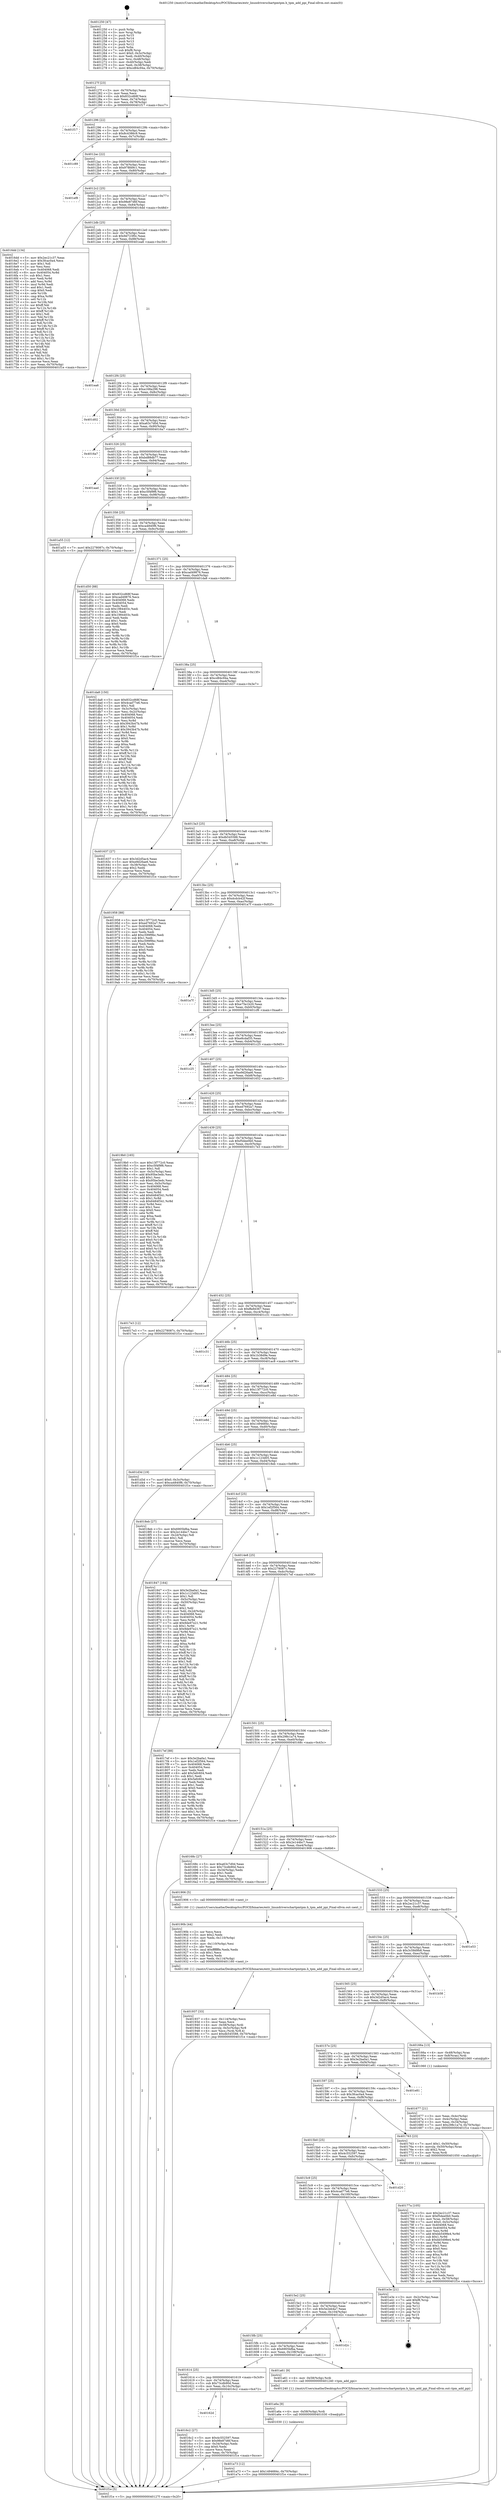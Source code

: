 digraph "0x401250" {
  label = "0x401250 (/mnt/c/Users/mathe/Desktop/tcc/POCII/binaries/extr_linuxdriverschartpmtpm.h_tpm_add_ppi_Final-ollvm.out::main(0))"
  labelloc = "t"
  node[shape=record]

  Entry [label="",width=0.3,height=0.3,shape=circle,fillcolor=black,style=filled]
  "0x40127f" [label="{
     0x40127f [23]\l
     | [instrs]\l
     &nbsp;&nbsp;0x40127f \<+3\>: mov -0x70(%rbp),%eax\l
     &nbsp;&nbsp;0x401282 \<+2\>: mov %eax,%ecx\l
     &nbsp;&nbsp;0x401284 \<+6\>: sub $0x832cd68f,%ecx\l
     &nbsp;&nbsp;0x40128a \<+3\>: mov %eax,-0x74(%rbp)\l
     &nbsp;&nbsp;0x40128d \<+3\>: mov %ecx,-0x78(%rbp)\l
     &nbsp;&nbsp;0x401290 \<+6\>: je 0000000000401f17 \<main+0xcc7\>\l
  }"]
  "0x401f17" [label="{
     0x401f17\l
  }", style=dashed]
  "0x401296" [label="{
     0x401296 [22]\l
     | [instrs]\l
     &nbsp;&nbsp;0x401296 \<+5\>: jmp 000000000040129b \<main+0x4b\>\l
     &nbsp;&nbsp;0x40129b \<+3\>: mov -0x74(%rbp),%eax\l
     &nbsp;&nbsp;0x40129e \<+5\>: sub $0x8c4386c9,%eax\l
     &nbsp;&nbsp;0x4012a3 \<+3\>: mov %eax,-0x7c(%rbp)\l
     &nbsp;&nbsp;0x4012a6 \<+6\>: je 0000000000401c89 \<main+0xa39\>\l
  }"]
  Exit [label="",width=0.3,height=0.3,shape=circle,fillcolor=black,style=filled,peripheries=2]
  "0x401c89" [label="{
     0x401c89\l
  }", style=dashed]
  "0x4012ac" [label="{
     0x4012ac [22]\l
     | [instrs]\l
     &nbsp;&nbsp;0x4012ac \<+5\>: jmp 00000000004012b1 \<main+0x61\>\l
     &nbsp;&nbsp;0x4012b1 \<+3\>: mov -0x74(%rbp),%eax\l
     &nbsp;&nbsp;0x4012b4 \<+5\>: sub $0x978fd9c1,%eax\l
     &nbsp;&nbsp;0x4012b9 \<+3\>: mov %eax,-0x80(%rbp)\l
     &nbsp;&nbsp;0x4012bc \<+6\>: je 0000000000401ef8 \<main+0xca8\>\l
  }"]
  "0x401a73" [label="{
     0x401a73 [12]\l
     | [instrs]\l
     &nbsp;&nbsp;0x401a73 \<+7\>: movl $0x1494684c,-0x70(%rbp)\l
     &nbsp;&nbsp;0x401a7a \<+5\>: jmp 0000000000401f1e \<main+0xcce\>\l
  }"]
  "0x401ef8" [label="{
     0x401ef8\l
  }", style=dashed]
  "0x4012c2" [label="{
     0x4012c2 [25]\l
     | [instrs]\l
     &nbsp;&nbsp;0x4012c2 \<+5\>: jmp 00000000004012c7 \<main+0x77\>\l
     &nbsp;&nbsp;0x4012c7 \<+3\>: mov -0x74(%rbp),%eax\l
     &nbsp;&nbsp;0x4012ca \<+5\>: sub $0x98e87d6f,%eax\l
     &nbsp;&nbsp;0x4012cf \<+6\>: mov %eax,-0x84(%rbp)\l
     &nbsp;&nbsp;0x4012d5 \<+6\>: je 00000000004016dd \<main+0x48d\>\l
  }"]
  "0x401a6a" [label="{
     0x401a6a [9]\l
     | [instrs]\l
     &nbsp;&nbsp;0x401a6a \<+4\>: mov -0x58(%rbp),%rdi\l
     &nbsp;&nbsp;0x401a6e \<+5\>: call 0000000000401030 \<free@plt\>\l
     | [calls]\l
     &nbsp;&nbsp;0x401030 \{1\} (unknown)\l
  }"]
  "0x4016dd" [label="{
     0x4016dd [134]\l
     | [instrs]\l
     &nbsp;&nbsp;0x4016dd \<+5\>: mov $0x2ec21c37,%eax\l
     &nbsp;&nbsp;0x4016e2 \<+5\>: mov $0x3fcac0a4,%ecx\l
     &nbsp;&nbsp;0x4016e7 \<+2\>: mov $0x1,%dl\l
     &nbsp;&nbsp;0x4016e9 \<+2\>: xor %esi,%esi\l
     &nbsp;&nbsp;0x4016eb \<+7\>: mov 0x404068,%edi\l
     &nbsp;&nbsp;0x4016f2 \<+8\>: mov 0x404054,%r8d\l
     &nbsp;&nbsp;0x4016fa \<+3\>: sub $0x1,%esi\l
     &nbsp;&nbsp;0x4016fd \<+3\>: mov %edi,%r9d\l
     &nbsp;&nbsp;0x401700 \<+3\>: add %esi,%r9d\l
     &nbsp;&nbsp;0x401703 \<+4\>: imul %r9d,%edi\l
     &nbsp;&nbsp;0x401707 \<+3\>: and $0x1,%edi\l
     &nbsp;&nbsp;0x40170a \<+3\>: cmp $0x0,%edi\l
     &nbsp;&nbsp;0x40170d \<+4\>: sete %r10b\l
     &nbsp;&nbsp;0x401711 \<+4\>: cmp $0xa,%r8d\l
     &nbsp;&nbsp;0x401715 \<+4\>: setl %r11b\l
     &nbsp;&nbsp;0x401719 \<+3\>: mov %r10b,%bl\l
     &nbsp;&nbsp;0x40171c \<+3\>: xor $0xff,%bl\l
     &nbsp;&nbsp;0x40171f \<+3\>: mov %r11b,%r14b\l
     &nbsp;&nbsp;0x401722 \<+4\>: xor $0xff,%r14b\l
     &nbsp;&nbsp;0x401726 \<+3\>: xor $0x1,%dl\l
     &nbsp;&nbsp;0x401729 \<+3\>: mov %bl,%r15b\l
     &nbsp;&nbsp;0x40172c \<+4\>: and $0xff,%r15b\l
     &nbsp;&nbsp;0x401730 \<+3\>: and %dl,%r10b\l
     &nbsp;&nbsp;0x401733 \<+3\>: mov %r14b,%r12b\l
     &nbsp;&nbsp;0x401736 \<+4\>: and $0xff,%r12b\l
     &nbsp;&nbsp;0x40173a \<+3\>: and %dl,%r11b\l
     &nbsp;&nbsp;0x40173d \<+3\>: or %r10b,%r15b\l
     &nbsp;&nbsp;0x401740 \<+3\>: or %r11b,%r12b\l
     &nbsp;&nbsp;0x401743 \<+3\>: xor %r12b,%r15b\l
     &nbsp;&nbsp;0x401746 \<+3\>: or %r14b,%bl\l
     &nbsp;&nbsp;0x401749 \<+3\>: xor $0xff,%bl\l
     &nbsp;&nbsp;0x40174c \<+3\>: or $0x1,%dl\l
     &nbsp;&nbsp;0x40174f \<+2\>: and %dl,%bl\l
     &nbsp;&nbsp;0x401751 \<+3\>: or %bl,%r15b\l
     &nbsp;&nbsp;0x401754 \<+4\>: test $0x1,%r15b\l
     &nbsp;&nbsp;0x401758 \<+3\>: cmovne %ecx,%eax\l
     &nbsp;&nbsp;0x40175b \<+3\>: mov %eax,-0x70(%rbp)\l
     &nbsp;&nbsp;0x40175e \<+5\>: jmp 0000000000401f1e \<main+0xcce\>\l
  }"]
  "0x4012db" [label="{
     0x4012db [25]\l
     | [instrs]\l
     &nbsp;&nbsp;0x4012db \<+5\>: jmp 00000000004012e0 \<main+0x90\>\l
     &nbsp;&nbsp;0x4012e0 \<+3\>: mov -0x74(%rbp),%eax\l
     &nbsp;&nbsp;0x4012e3 \<+5\>: sub $0x9d723f0c,%eax\l
     &nbsp;&nbsp;0x4012e8 \<+6\>: mov %eax,-0x88(%rbp)\l
     &nbsp;&nbsp;0x4012ee \<+6\>: je 0000000000401ea6 \<main+0xc56\>\l
  }"]
  "0x401937" [label="{
     0x401937 [33]\l
     | [instrs]\l
     &nbsp;&nbsp;0x401937 \<+6\>: mov -0x114(%rbp),%ecx\l
     &nbsp;&nbsp;0x40193d \<+3\>: imul %eax,%ecx\l
     &nbsp;&nbsp;0x401940 \<+4\>: mov -0x58(%rbp),%rdi\l
     &nbsp;&nbsp;0x401944 \<+4\>: movslq -0x5c(%rbp),%r8\l
     &nbsp;&nbsp;0x401948 \<+4\>: mov %ecx,(%rdi,%r8,4)\l
     &nbsp;&nbsp;0x40194c \<+7\>: movl $0xdb545588,-0x70(%rbp)\l
     &nbsp;&nbsp;0x401953 \<+5\>: jmp 0000000000401f1e \<main+0xcce\>\l
  }"]
  "0x401ea6" [label="{
     0x401ea6\l
  }", style=dashed]
  "0x4012f4" [label="{
     0x4012f4 [25]\l
     | [instrs]\l
     &nbsp;&nbsp;0x4012f4 \<+5\>: jmp 00000000004012f9 \<main+0xa9\>\l
     &nbsp;&nbsp;0x4012f9 \<+3\>: mov -0x74(%rbp),%eax\l
     &nbsp;&nbsp;0x4012fc \<+5\>: sub $0xa168a298,%eax\l
     &nbsp;&nbsp;0x401301 \<+6\>: mov %eax,-0x8c(%rbp)\l
     &nbsp;&nbsp;0x401307 \<+6\>: je 0000000000401d02 \<main+0xab2\>\l
  }"]
  "0x40190b" [label="{
     0x40190b [44]\l
     | [instrs]\l
     &nbsp;&nbsp;0x40190b \<+2\>: xor %ecx,%ecx\l
     &nbsp;&nbsp;0x40190d \<+5\>: mov $0x2,%edx\l
     &nbsp;&nbsp;0x401912 \<+6\>: mov %edx,-0x110(%rbp)\l
     &nbsp;&nbsp;0x401918 \<+1\>: cltd\l
     &nbsp;&nbsp;0x401919 \<+6\>: mov -0x110(%rbp),%esi\l
     &nbsp;&nbsp;0x40191f \<+2\>: idiv %esi\l
     &nbsp;&nbsp;0x401921 \<+6\>: imul $0xfffffffe,%edx,%edx\l
     &nbsp;&nbsp;0x401927 \<+3\>: sub $0x1,%ecx\l
     &nbsp;&nbsp;0x40192a \<+2\>: sub %ecx,%edx\l
     &nbsp;&nbsp;0x40192c \<+6\>: mov %edx,-0x114(%rbp)\l
     &nbsp;&nbsp;0x401932 \<+5\>: call 0000000000401160 \<next_i\>\l
     | [calls]\l
     &nbsp;&nbsp;0x401160 \{1\} (/mnt/c/Users/mathe/Desktop/tcc/POCII/binaries/extr_linuxdriverschartpmtpm.h_tpm_add_ppi_Final-ollvm.out::next_i)\l
  }"]
  "0x401d02" [label="{
     0x401d02\l
  }", style=dashed]
  "0x40130d" [label="{
     0x40130d [25]\l
     | [instrs]\l
     &nbsp;&nbsp;0x40130d \<+5\>: jmp 0000000000401312 \<main+0xc2\>\l
     &nbsp;&nbsp;0x401312 \<+3\>: mov -0x74(%rbp),%eax\l
     &nbsp;&nbsp;0x401315 \<+5\>: sub $0xa63c7d0d,%eax\l
     &nbsp;&nbsp;0x40131a \<+6\>: mov %eax,-0x90(%rbp)\l
     &nbsp;&nbsp;0x401320 \<+6\>: je 00000000004016a7 \<main+0x457\>\l
  }"]
  "0x40177a" [label="{
     0x40177a [105]\l
     | [instrs]\l
     &nbsp;&nbsp;0x40177a \<+5\>: mov $0x2ec21c37,%ecx\l
     &nbsp;&nbsp;0x40177f \<+5\>: mov $0xf5dee0b0,%edx\l
     &nbsp;&nbsp;0x401784 \<+4\>: mov %rax,-0x58(%rbp)\l
     &nbsp;&nbsp;0x401788 \<+7\>: movl $0x0,-0x5c(%rbp)\l
     &nbsp;&nbsp;0x40178f \<+7\>: mov 0x404068,%esi\l
     &nbsp;&nbsp;0x401796 \<+8\>: mov 0x404054,%r8d\l
     &nbsp;&nbsp;0x40179e \<+3\>: mov %esi,%r9d\l
     &nbsp;&nbsp;0x4017a1 \<+7\>: add $0xbb5498e4,%r9d\l
     &nbsp;&nbsp;0x4017a8 \<+4\>: sub $0x1,%r9d\l
     &nbsp;&nbsp;0x4017ac \<+7\>: sub $0xbb5498e4,%r9d\l
     &nbsp;&nbsp;0x4017b3 \<+4\>: imul %r9d,%esi\l
     &nbsp;&nbsp;0x4017b7 \<+3\>: and $0x1,%esi\l
     &nbsp;&nbsp;0x4017ba \<+3\>: cmp $0x0,%esi\l
     &nbsp;&nbsp;0x4017bd \<+4\>: sete %r10b\l
     &nbsp;&nbsp;0x4017c1 \<+4\>: cmp $0xa,%r8d\l
     &nbsp;&nbsp;0x4017c5 \<+4\>: setl %r11b\l
     &nbsp;&nbsp;0x4017c9 \<+3\>: mov %r10b,%bl\l
     &nbsp;&nbsp;0x4017cc \<+3\>: and %r11b,%bl\l
     &nbsp;&nbsp;0x4017cf \<+3\>: xor %r11b,%r10b\l
     &nbsp;&nbsp;0x4017d2 \<+3\>: or %r10b,%bl\l
     &nbsp;&nbsp;0x4017d5 \<+3\>: test $0x1,%bl\l
     &nbsp;&nbsp;0x4017d8 \<+3\>: cmovne %edx,%ecx\l
     &nbsp;&nbsp;0x4017db \<+3\>: mov %ecx,-0x70(%rbp)\l
     &nbsp;&nbsp;0x4017de \<+5\>: jmp 0000000000401f1e \<main+0xcce\>\l
  }"]
  "0x4016a7" [label="{
     0x4016a7\l
  }", style=dashed]
  "0x401326" [label="{
     0x401326 [25]\l
     | [instrs]\l
     &nbsp;&nbsp;0x401326 \<+5\>: jmp 000000000040132b \<main+0xdb\>\l
     &nbsp;&nbsp;0x40132b \<+3\>: mov -0x74(%rbp),%eax\l
     &nbsp;&nbsp;0x40132e \<+5\>: sub $0xbd88db77,%eax\l
     &nbsp;&nbsp;0x401333 \<+6\>: mov %eax,-0x94(%rbp)\l
     &nbsp;&nbsp;0x401339 \<+6\>: je 0000000000401aad \<main+0x85d\>\l
  }"]
  "0x40162d" [label="{
     0x40162d\l
  }", style=dashed]
  "0x401aad" [label="{
     0x401aad\l
  }", style=dashed]
  "0x40133f" [label="{
     0x40133f [25]\l
     | [instrs]\l
     &nbsp;&nbsp;0x40133f \<+5\>: jmp 0000000000401344 \<main+0xf4\>\l
     &nbsp;&nbsp;0x401344 \<+3\>: mov -0x74(%rbp),%eax\l
     &nbsp;&nbsp;0x401347 \<+5\>: sub $0xc5f4f9f6,%eax\l
     &nbsp;&nbsp;0x40134c \<+6\>: mov %eax,-0x98(%rbp)\l
     &nbsp;&nbsp;0x401352 \<+6\>: je 0000000000401a55 \<main+0x805\>\l
  }"]
  "0x4016c2" [label="{
     0x4016c2 [27]\l
     | [instrs]\l
     &nbsp;&nbsp;0x4016c2 \<+5\>: mov $0x4c552597,%eax\l
     &nbsp;&nbsp;0x4016c7 \<+5\>: mov $0x98e87d6f,%ecx\l
     &nbsp;&nbsp;0x4016cc \<+3\>: mov -0x34(%rbp),%edx\l
     &nbsp;&nbsp;0x4016cf \<+3\>: cmp $0x0,%edx\l
     &nbsp;&nbsp;0x4016d2 \<+3\>: cmove %ecx,%eax\l
     &nbsp;&nbsp;0x4016d5 \<+3\>: mov %eax,-0x70(%rbp)\l
     &nbsp;&nbsp;0x4016d8 \<+5\>: jmp 0000000000401f1e \<main+0xcce\>\l
  }"]
  "0x401a55" [label="{
     0x401a55 [12]\l
     | [instrs]\l
     &nbsp;&nbsp;0x401a55 \<+7\>: movl $0x2278087c,-0x70(%rbp)\l
     &nbsp;&nbsp;0x401a5c \<+5\>: jmp 0000000000401f1e \<main+0xcce\>\l
  }"]
  "0x401358" [label="{
     0x401358 [25]\l
     | [instrs]\l
     &nbsp;&nbsp;0x401358 \<+5\>: jmp 000000000040135d \<main+0x10d\>\l
     &nbsp;&nbsp;0x40135d \<+3\>: mov -0x74(%rbp),%eax\l
     &nbsp;&nbsp;0x401360 \<+5\>: sub $0xca4840f6,%eax\l
     &nbsp;&nbsp;0x401365 \<+6\>: mov %eax,-0x9c(%rbp)\l
     &nbsp;&nbsp;0x40136b \<+6\>: je 0000000000401d50 \<main+0xb00\>\l
  }"]
  "0x401614" [label="{
     0x401614 [25]\l
     | [instrs]\l
     &nbsp;&nbsp;0x401614 \<+5\>: jmp 0000000000401619 \<main+0x3c9\>\l
     &nbsp;&nbsp;0x401619 \<+3\>: mov -0x74(%rbp),%eax\l
     &nbsp;&nbsp;0x40161c \<+5\>: sub $0x73cdb90d,%eax\l
     &nbsp;&nbsp;0x401621 \<+6\>: mov %eax,-0x10c(%rbp)\l
     &nbsp;&nbsp;0x401627 \<+6\>: je 00000000004016c2 \<main+0x472\>\l
  }"]
  "0x401d50" [label="{
     0x401d50 [88]\l
     | [instrs]\l
     &nbsp;&nbsp;0x401d50 \<+5\>: mov $0x832cd68f,%eax\l
     &nbsp;&nbsp;0x401d55 \<+5\>: mov $0xcad49876,%ecx\l
     &nbsp;&nbsp;0x401d5a \<+7\>: mov 0x404068,%edx\l
     &nbsp;&nbsp;0x401d61 \<+7\>: mov 0x404054,%esi\l
     &nbsp;&nbsp;0x401d68 \<+2\>: mov %edx,%edi\l
     &nbsp;&nbsp;0x401d6a \<+6\>: sub $0x1984403c,%edi\l
     &nbsp;&nbsp;0x401d70 \<+3\>: sub $0x1,%edi\l
     &nbsp;&nbsp;0x401d73 \<+6\>: add $0x1984403c,%edi\l
     &nbsp;&nbsp;0x401d79 \<+3\>: imul %edi,%edx\l
     &nbsp;&nbsp;0x401d7c \<+3\>: and $0x1,%edx\l
     &nbsp;&nbsp;0x401d7f \<+3\>: cmp $0x0,%edx\l
     &nbsp;&nbsp;0x401d82 \<+4\>: sete %r8b\l
     &nbsp;&nbsp;0x401d86 \<+3\>: cmp $0xa,%esi\l
     &nbsp;&nbsp;0x401d89 \<+4\>: setl %r9b\l
     &nbsp;&nbsp;0x401d8d \<+3\>: mov %r8b,%r10b\l
     &nbsp;&nbsp;0x401d90 \<+3\>: and %r9b,%r10b\l
     &nbsp;&nbsp;0x401d93 \<+3\>: xor %r9b,%r8b\l
     &nbsp;&nbsp;0x401d96 \<+3\>: or %r8b,%r10b\l
     &nbsp;&nbsp;0x401d99 \<+4\>: test $0x1,%r10b\l
     &nbsp;&nbsp;0x401d9d \<+3\>: cmovne %ecx,%eax\l
     &nbsp;&nbsp;0x401da0 \<+3\>: mov %eax,-0x70(%rbp)\l
     &nbsp;&nbsp;0x401da3 \<+5\>: jmp 0000000000401f1e \<main+0xcce\>\l
  }"]
  "0x401371" [label="{
     0x401371 [25]\l
     | [instrs]\l
     &nbsp;&nbsp;0x401371 \<+5\>: jmp 0000000000401376 \<main+0x126\>\l
     &nbsp;&nbsp;0x401376 \<+3\>: mov -0x74(%rbp),%eax\l
     &nbsp;&nbsp;0x401379 \<+5\>: sub $0xcad49876,%eax\l
     &nbsp;&nbsp;0x40137e \<+6\>: mov %eax,-0xa0(%rbp)\l
     &nbsp;&nbsp;0x401384 \<+6\>: je 0000000000401da8 \<main+0xb58\>\l
  }"]
  "0x401a61" [label="{
     0x401a61 [9]\l
     | [instrs]\l
     &nbsp;&nbsp;0x401a61 \<+4\>: mov -0x58(%rbp),%rdi\l
     &nbsp;&nbsp;0x401a65 \<+5\>: call 0000000000401240 \<tpm_add_ppi\>\l
     | [calls]\l
     &nbsp;&nbsp;0x401240 \{1\} (/mnt/c/Users/mathe/Desktop/tcc/POCII/binaries/extr_linuxdriverschartpmtpm.h_tpm_add_ppi_Final-ollvm.out::tpm_add_ppi)\l
  }"]
  "0x401da8" [label="{
     0x401da8 [150]\l
     | [instrs]\l
     &nbsp;&nbsp;0x401da8 \<+5\>: mov $0x832cd68f,%eax\l
     &nbsp;&nbsp;0x401dad \<+5\>: mov $0x4cad77e6,%ecx\l
     &nbsp;&nbsp;0x401db2 \<+2\>: mov $0x1,%dl\l
     &nbsp;&nbsp;0x401db4 \<+3\>: mov -0x3c(%rbp),%esi\l
     &nbsp;&nbsp;0x401db7 \<+3\>: mov %esi,-0x2c(%rbp)\l
     &nbsp;&nbsp;0x401dba \<+7\>: mov 0x404068,%esi\l
     &nbsp;&nbsp;0x401dc1 \<+7\>: mov 0x404054,%edi\l
     &nbsp;&nbsp;0x401dc8 \<+3\>: mov %esi,%r8d\l
     &nbsp;&nbsp;0x401dcb \<+7\>: sub $0x3943b47b,%r8d\l
     &nbsp;&nbsp;0x401dd2 \<+4\>: sub $0x1,%r8d\l
     &nbsp;&nbsp;0x401dd6 \<+7\>: add $0x3943b47b,%r8d\l
     &nbsp;&nbsp;0x401ddd \<+4\>: imul %r8d,%esi\l
     &nbsp;&nbsp;0x401de1 \<+3\>: and $0x1,%esi\l
     &nbsp;&nbsp;0x401de4 \<+3\>: cmp $0x0,%esi\l
     &nbsp;&nbsp;0x401de7 \<+4\>: sete %r9b\l
     &nbsp;&nbsp;0x401deb \<+3\>: cmp $0xa,%edi\l
     &nbsp;&nbsp;0x401dee \<+4\>: setl %r10b\l
     &nbsp;&nbsp;0x401df2 \<+3\>: mov %r9b,%r11b\l
     &nbsp;&nbsp;0x401df5 \<+4\>: xor $0xff,%r11b\l
     &nbsp;&nbsp;0x401df9 \<+3\>: mov %r10b,%bl\l
     &nbsp;&nbsp;0x401dfc \<+3\>: xor $0xff,%bl\l
     &nbsp;&nbsp;0x401dff \<+3\>: xor $0x1,%dl\l
     &nbsp;&nbsp;0x401e02 \<+3\>: mov %r11b,%r14b\l
     &nbsp;&nbsp;0x401e05 \<+4\>: and $0xff,%r14b\l
     &nbsp;&nbsp;0x401e09 \<+3\>: and %dl,%r9b\l
     &nbsp;&nbsp;0x401e0c \<+3\>: mov %bl,%r15b\l
     &nbsp;&nbsp;0x401e0f \<+4\>: and $0xff,%r15b\l
     &nbsp;&nbsp;0x401e13 \<+3\>: and %dl,%r10b\l
     &nbsp;&nbsp;0x401e16 \<+3\>: or %r9b,%r14b\l
     &nbsp;&nbsp;0x401e19 \<+3\>: or %r10b,%r15b\l
     &nbsp;&nbsp;0x401e1c \<+3\>: xor %r15b,%r14b\l
     &nbsp;&nbsp;0x401e1f \<+3\>: or %bl,%r11b\l
     &nbsp;&nbsp;0x401e22 \<+4\>: xor $0xff,%r11b\l
     &nbsp;&nbsp;0x401e26 \<+3\>: or $0x1,%dl\l
     &nbsp;&nbsp;0x401e29 \<+3\>: and %dl,%r11b\l
     &nbsp;&nbsp;0x401e2c \<+3\>: or %r11b,%r14b\l
     &nbsp;&nbsp;0x401e2f \<+4\>: test $0x1,%r14b\l
     &nbsp;&nbsp;0x401e33 \<+3\>: cmovne %ecx,%eax\l
     &nbsp;&nbsp;0x401e36 \<+3\>: mov %eax,-0x70(%rbp)\l
     &nbsp;&nbsp;0x401e39 \<+5\>: jmp 0000000000401f1e \<main+0xcce\>\l
  }"]
  "0x40138a" [label="{
     0x40138a [25]\l
     | [instrs]\l
     &nbsp;&nbsp;0x40138a \<+5\>: jmp 000000000040138f \<main+0x13f\>\l
     &nbsp;&nbsp;0x40138f \<+3\>: mov -0x74(%rbp),%eax\l
     &nbsp;&nbsp;0x401392 \<+5\>: sub $0xcd84c94a,%eax\l
     &nbsp;&nbsp;0x401397 \<+6\>: mov %eax,-0xa4(%rbp)\l
     &nbsp;&nbsp;0x40139d \<+6\>: je 0000000000401637 \<main+0x3e7\>\l
  }"]
  "0x4015fb" [label="{
     0x4015fb [25]\l
     | [instrs]\l
     &nbsp;&nbsp;0x4015fb \<+5\>: jmp 0000000000401600 \<main+0x3b0\>\l
     &nbsp;&nbsp;0x401600 \<+3\>: mov -0x74(%rbp),%eax\l
     &nbsp;&nbsp;0x401603 \<+5\>: sub $0x6905bfba,%eax\l
     &nbsp;&nbsp;0x401608 \<+6\>: mov %eax,-0x108(%rbp)\l
     &nbsp;&nbsp;0x40160e \<+6\>: je 0000000000401a61 \<main+0x811\>\l
  }"]
  "0x401637" [label="{
     0x401637 [27]\l
     | [instrs]\l
     &nbsp;&nbsp;0x401637 \<+5\>: mov $0x3d2d5ac4,%eax\l
     &nbsp;&nbsp;0x40163c \<+5\>: mov $0xe9d26ae6,%ecx\l
     &nbsp;&nbsp;0x401641 \<+3\>: mov -0x38(%rbp),%edx\l
     &nbsp;&nbsp;0x401644 \<+3\>: cmp $0x2,%edx\l
     &nbsp;&nbsp;0x401647 \<+3\>: cmovne %ecx,%eax\l
     &nbsp;&nbsp;0x40164a \<+3\>: mov %eax,-0x70(%rbp)\l
     &nbsp;&nbsp;0x40164d \<+5\>: jmp 0000000000401f1e \<main+0xcce\>\l
  }"]
  "0x4013a3" [label="{
     0x4013a3 [25]\l
     | [instrs]\l
     &nbsp;&nbsp;0x4013a3 \<+5\>: jmp 00000000004013a8 \<main+0x158\>\l
     &nbsp;&nbsp;0x4013a8 \<+3\>: mov -0x74(%rbp),%eax\l
     &nbsp;&nbsp;0x4013ab \<+5\>: sub $0xdb545588,%eax\l
     &nbsp;&nbsp;0x4013b0 \<+6\>: mov %eax,-0xa8(%rbp)\l
     &nbsp;&nbsp;0x4013b6 \<+6\>: je 0000000000401958 \<main+0x708\>\l
  }"]
  "0x401f1e" [label="{
     0x401f1e [5]\l
     | [instrs]\l
     &nbsp;&nbsp;0x401f1e \<+5\>: jmp 000000000040127f \<main+0x2f\>\l
  }"]
  "0x401250" [label="{
     0x401250 [47]\l
     | [instrs]\l
     &nbsp;&nbsp;0x401250 \<+1\>: push %rbp\l
     &nbsp;&nbsp;0x401251 \<+3\>: mov %rsp,%rbp\l
     &nbsp;&nbsp;0x401254 \<+2\>: push %r15\l
     &nbsp;&nbsp;0x401256 \<+2\>: push %r14\l
     &nbsp;&nbsp;0x401258 \<+2\>: push %r13\l
     &nbsp;&nbsp;0x40125a \<+2\>: push %r12\l
     &nbsp;&nbsp;0x40125c \<+1\>: push %rbx\l
     &nbsp;&nbsp;0x40125d \<+7\>: sub $0xf8,%rsp\l
     &nbsp;&nbsp;0x401264 \<+7\>: movl $0x0,-0x3c(%rbp)\l
     &nbsp;&nbsp;0x40126b \<+3\>: mov %edi,-0x40(%rbp)\l
     &nbsp;&nbsp;0x40126e \<+4\>: mov %rsi,-0x48(%rbp)\l
     &nbsp;&nbsp;0x401272 \<+3\>: mov -0x40(%rbp),%edi\l
     &nbsp;&nbsp;0x401275 \<+3\>: mov %edi,-0x38(%rbp)\l
     &nbsp;&nbsp;0x401278 \<+7\>: movl $0xcd84c94a,-0x70(%rbp)\l
  }"]
  "0x401d2c" [label="{
     0x401d2c\l
  }", style=dashed]
  "0x401958" [label="{
     0x401958 [88]\l
     | [instrs]\l
     &nbsp;&nbsp;0x401958 \<+5\>: mov $0x13f772c0,%eax\l
     &nbsp;&nbsp;0x40195d \<+5\>: mov $0xed7692a7,%ecx\l
     &nbsp;&nbsp;0x401962 \<+7\>: mov 0x404068,%edx\l
     &nbsp;&nbsp;0x401969 \<+7\>: mov 0x404054,%esi\l
     &nbsp;&nbsp;0x401970 \<+2\>: mov %edx,%edi\l
     &nbsp;&nbsp;0x401972 \<+6\>: add $0xc599f9bc,%edi\l
     &nbsp;&nbsp;0x401978 \<+3\>: sub $0x1,%edi\l
     &nbsp;&nbsp;0x40197b \<+6\>: sub $0xc599f9bc,%edi\l
     &nbsp;&nbsp;0x401981 \<+3\>: imul %edi,%edx\l
     &nbsp;&nbsp;0x401984 \<+3\>: and $0x1,%edx\l
     &nbsp;&nbsp;0x401987 \<+3\>: cmp $0x0,%edx\l
     &nbsp;&nbsp;0x40198a \<+4\>: sete %r8b\l
     &nbsp;&nbsp;0x40198e \<+3\>: cmp $0xa,%esi\l
     &nbsp;&nbsp;0x401991 \<+4\>: setl %r9b\l
     &nbsp;&nbsp;0x401995 \<+3\>: mov %r8b,%r10b\l
     &nbsp;&nbsp;0x401998 \<+3\>: and %r9b,%r10b\l
     &nbsp;&nbsp;0x40199b \<+3\>: xor %r9b,%r8b\l
     &nbsp;&nbsp;0x40199e \<+3\>: or %r8b,%r10b\l
     &nbsp;&nbsp;0x4019a1 \<+4\>: test $0x1,%r10b\l
     &nbsp;&nbsp;0x4019a5 \<+3\>: cmovne %ecx,%eax\l
     &nbsp;&nbsp;0x4019a8 \<+3\>: mov %eax,-0x70(%rbp)\l
     &nbsp;&nbsp;0x4019ab \<+5\>: jmp 0000000000401f1e \<main+0xcce\>\l
  }"]
  "0x4013bc" [label="{
     0x4013bc [25]\l
     | [instrs]\l
     &nbsp;&nbsp;0x4013bc \<+5\>: jmp 00000000004013c1 \<main+0x171\>\l
     &nbsp;&nbsp;0x4013c1 \<+3\>: mov -0x74(%rbp),%eax\l
     &nbsp;&nbsp;0x4013c4 \<+5\>: sub $0xdcdcb42f,%eax\l
     &nbsp;&nbsp;0x4013c9 \<+6\>: mov %eax,-0xac(%rbp)\l
     &nbsp;&nbsp;0x4013cf \<+6\>: je 0000000000401a7f \<main+0x82f\>\l
  }"]
  "0x4015e2" [label="{
     0x4015e2 [25]\l
     | [instrs]\l
     &nbsp;&nbsp;0x4015e2 \<+5\>: jmp 00000000004015e7 \<main+0x397\>\l
     &nbsp;&nbsp;0x4015e7 \<+3\>: mov -0x74(%rbp),%eax\l
     &nbsp;&nbsp;0x4015ea \<+5\>: sub $0x5e2eb4a7,%eax\l
     &nbsp;&nbsp;0x4015ef \<+6\>: mov %eax,-0x104(%rbp)\l
     &nbsp;&nbsp;0x4015f5 \<+6\>: je 0000000000401d2c \<main+0xadc\>\l
  }"]
  "0x401a7f" [label="{
     0x401a7f\l
  }", style=dashed]
  "0x4013d5" [label="{
     0x4013d5 [25]\l
     | [instrs]\l
     &nbsp;&nbsp;0x4013d5 \<+5\>: jmp 00000000004013da \<main+0x18a\>\l
     &nbsp;&nbsp;0x4013da \<+3\>: mov -0x74(%rbp),%eax\l
     &nbsp;&nbsp;0x4013dd \<+5\>: sub $0xe75e1b20,%eax\l
     &nbsp;&nbsp;0x4013e2 \<+6\>: mov %eax,-0xb0(%rbp)\l
     &nbsp;&nbsp;0x4013e8 \<+6\>: je 0000000000401cf6 \<main+0xaa6\>\l
  }"]
  "0x401e3e" [label="{
     0x401e3e [21]\l
     | [instrs]\l
     &nbsp;&nbsp;0x401e3e \<+3\>: mov -0x2c(%rbp),%eax\l
     &nbsp;&nbsp;0x401e41 \<+7\>: add $0xf8,%rsp\l
     &nbsp;&nbsp;0x401e48 \<+1\>: pop %rbx\l
     &nbsp;&nbsp;0x401e49 \<+2\>: pop %r12\l
     &nbsp;&nbsp;0x401e4b \<+2\>: pop %r13\l
     &nbsp;&nbsp;0x401e4d \<+2\>: pop %r14\l
     &nbsp;&nbsp;0x401e4f \<+2\>: pop %r15\l
     &nbsp;&nbsp;0x401e51 \<+1\>: pop %rbp\l
     &nbsp;&nbsp;0x401e52 \<+1\>: ret\l
  }"]
  "0x401cf6" [label="{
     0x401cf6\l
  }", style=dashed]
  "0x4013ee" [label="{
     0x4013ee [25]\l
     | [instrs]\l
     &nbsp;&nbsp;0x4013ee \<+5\>: jmp 00000000004013f3 \<main+0x1a3\>\l
     &nbsp;&nbsp;0x4013f3 \<+3\>: mov -0x74(%rbp),%eax\l
     &nbsp;&nbsp;0x4013f6 \<+5\>: sub $0xe8cdaf35,%eax\l
     &nbsp;&nbsp;0x4013fb \<+6\>: mov %eax,-0xb4(%rbp)\l
     &nbsp;&nbsp;0x401401 \<+6\>: je 0000000000401c25 \<main+0x9d5\>\l
  }"]
  "0x4015c9" [label="{
     0x4015c9 [25]\l
     | [instrs]\l
     &nbsp;&nbsp;0x4015c9 \<+5\>: jmp 00000000004015ce \<main+0x37e\>\l
     &nbsp;&nbsp;0x4015ce \<+3\>: mov -0x74(%rbp),%eax\l
     &nbsp;&nbsp;0x4015d1 \<+5\>: sub $0x4cad77e6,%eax\l
     &nbsp;&nbsp;0x4015d6 \<+6\>: mov %eax,-0x100(%rbp)\l
     &nbsp;&nbsp;0x4015dc \<+6\>: je 0000000000401e3e \<main+0xbee\>\l
  }"]
  "0x401c25" [label="{
     0x401c25\l
  }", style=dashed]
  "0x401407" [label="{
     0x401407 [25]\l
     | [instrs]\l
     &nbsp;&nbsp;0x401407 \<+5\>: jmp 000000000040140c \<main+0x1bc\>\l
     &nbsp;&nbsp;0x40140c \<+3\>: mov -0x74(%rbp),%eax\l
     &nbsp;&nbsp;0x40140f \<+5\>: sub $0xe9d26ae6,%eax\l
     &nbsp;&nbsp;0x401414 \<+6\>: mov %eax,-0xb8(%rbp)\l
     &nbsp;&nbsp;0x40141a \<+6\>: je 0000000000401652 \<main+0x402\>\l
  }"]
  "0x401d20" [label="{
     0x401d20\l
  }", style=dashed]
  "0x401652" [label="{
     0x401652\l
  }", style=dashed]
  "0x401420" [label="{
     0x401420 [25]\l
     | [instrs]\l
     &nbsp;&nbsp;0x401420 \<+5\>: jmp 0000000000401425 \<main+0x1d5\>\l
     &nbsp;&nbsp;0x401425 \<+3\>: mov -0x74(%rbp),%eax\l
     &nbsp;&nbsp;0x401428 \<+5\>: sub $0xed7692a7,%eax\l
     &nbsp;&nbsp;0x40142d \<+6\>: mov %eax,-0xbc(%rbp)\l
     &nbsp;&nbsp;0x401433 \<+6\>: je 00000000004019b0 \<main+0x760\>\l
  }"]
  "0x4015b0" [label="{
     0x4015b0 [25]\l
     | [instrs]\l
     &nbsp;&nbsp;0x4015b0 \<+5\>: jmp 00000000004015b5 \<main+0x365\>\l
     &nbsp;&nbsp;0x4015b5 \<+3\>: mov -0x74(%rbp),%eax\l
     &nbsp;&nbsp;0x4015b8 \<+5\>: sub $0x4c552597,%eax\l
     &nbsp;&nbsp;0x4015bd \<+6\>: mov %eax,-0xfc(%rbp)\l
     &nbsp;&nbsp;0x4015c3 \<+6\>: je 0000000000401d20 \<main+0xad0\>\l
  }"]
  "0x4019b0" [label="{
     0x4019b0 [165]\l
     | [instrs]\l
     &nbsp;&nbsp;0x4019b0 \<+5\>: mov $0x13f772c0,%eax\l
     &nbsp;&nbsp;0x4019b5 \<+5\>: mov $0xc5f4f9f6,%ecx\l
     &nbsp;&nbsp;0x4019ba \<+2\>: mov $0x1,%dl\l
     &nbsp;&nbsp;0x4019bc \<+3\>: mov -0x5c(%rbp),%esi\l
     &nbsp;&nbsp;0x4019bf \<+6\>: add $0x95be3edc,%esi\l
     &nbsp;&nbsp;0x4019c5 \<+3\>: add $0x1,%esi\l
     &nbsp;&nbsp;0x4019c8 \<+6\>: sub $0x95be3edc,%esi\l
     &nbsp;&nbsp;0x4019ce \<+3\>: mov %esi,-0x5c(%rbp)\l
     &nbsp;&nbsp;0x4019d1 \<+7\>: mov 0x404068,%esi\l
     &nbsp;&nbsp;0x4019d8 \<+7\>: mov 0x404054,%edi\l
     &nbsp;&nbsp;0x4019df \<+3\>: mov %esi,%r8d\l
     &nbsp;&nbsp;0x4019e2 \<+7\>: add $0x6484f341,%r8d\l
     &nbsp;&nbsp;0x4019e9 \<+4\>: sub $0x1,%r8d\l
     &nbsp;&nbsp;0x4019ed \<+7\>: sub $0x6484f341,%r8d\l
     &nbsp;&nbsp;0x4019f4 \<+4\>: imul %r8d,%esi\l
     &nbsp;&nbsp;0x4019f8 \<+3\>: and $0x1,%esi\l
     &nbsp;&nbsp;0x4019fb \<+3\>: cmp $0x0,%esi\l
     &nbsp;&nbsp;0x4019fe \<+4\>: sete %r9b\l
     &nbsp;&nbsp;0x401a02 \<+3\>: cmp $0xa,%edi\l
     &nbsp;&nbsp;0x401a05 \<+4\>: setl %r10b\l
     &nbsp;&nbsp;0x401a09 \<+3\>: mov %r9b,%r11b\l
     &nbsp;&nbsp;0x401a0c \<+4\>: xor $0xff,%r11b\l
     &nbsp;&nbsp;0x401a10 \<+3\>: mov %r10b,%bl\l
     &nbsp;&nbsp;0x401a13 \<+3\>: xor $0xff,%bl\l
     &nbsp;&nbsp;0x401a16 \<+3\>: xor $0x0,%dl\l
     &nbsp;&nbsp;0x401a19 \<+3\>: mov %r11b,%r14b\l
     &nbsp;&nbsp;0x401a1c \<+4\>: and $0x0,%r14b\l
     &nbsp;&nbsp;0x401a20 \<+3\>: and %dl,%r9b\l
     &nbsp;&nbsp;0x401a23 \<+3\>: mov %bl,%r15b\l
     &nbsp;&nbsp;0x401a26 \<+4\>: and $0x0,%r15b\l
     &nbsp;&nbsp;0x401a2a \<+3\>: and %dl,%r10b\l
     &nbsp;&nbsp;0x401a2d \<+3\>: or %r9b,%r14b\l
     &nbsp;&nbsp;0x401a30 \<+3\>: or %r10b,%r15b\l
     &nbsp;&nbsp;0x401a33 \<+3\>: xor %r15b,%r14b\l
     &nbsp;&nbsp;0x401a36 \<+3\>: or %bl,%r11b\l
     &nbsp;&nbsp;0x401a39 \<+4\>: xor $0xff,%r11b\l
     &nbsp;&nbsp;0x401a3d \<+3\>: or $0x0,%dl\l
     &nbsp;&nbsp;0x401a40 \<+3\>: and %dl,%r11b\l
     &nbsp;&nbsp;0x401a43 \<+3\>: or %r11b,%r14b\l
     &nbsp;&nbsp;0x401a46 \<+4\>: test $0x1,%r14b\l
     &nbsp;&nbsp;0x401a4a \<+3\>: cmovne %ecx,%eax\l
     &nbsp;&nbsp;0x401a4d \<+3\>: mov %eax,-0x70(%rbp)\l
     &nbsp;&nbsp;0x401a50 \<+5\>: jmp 0000000000401f1e \<main+0xcce\>\l
  }"]
  "0x401439" [label="{
     0x401439 [25]\l
     | [instrs]\l
     &nbsp;&nbsp;0x401439 \<+5\>: jmp 000000000040143e \<main+0x1ee\>\l
     &nbsp;&nbsp;0x40143e \<+3\>: mov -0x74(%rbp),%eax\l
     &nbsp;&nbsp;0x401441 \<+5\>: sub $0xf5dee0b0,%eax\l
     &nbsp;&nbsp;0x401446 \<+6\>: mov %eax,-0xc0(%rbp)\l
     &nbsp;&nbsp;0x40144c \<+6\>: je 00000000004017e3 \<main+0x593\>\l
  }"]
  "0x401763" [label="{
     0x401763 [23]\l
     | [instrs]\l
     &nbsp;&nbsp;0x401763 \<+7\>: movl $0x1,-0x50(%rbp)\l
     &nbsp;&nbsp;0x40176a \<+4\>: movslq -0x50(%rbp),%rax\l
     &nbsp;&nbsp;0x40176e \<+4\>: shl $0x2,%rax\l
     &nbsp;&nbsp;0x401772 \<+3\>: mov %rax,%rdi\l
     &nbsp;&nbsp;0x401775 \<+5\>: call 0000000000401050 \<malloc@plt\>\l
     | [calls]\l
     &nbsp;&nbsp;0x401050 \{1\} (unknown)\l
  }"]
  "0x4017e3" [label="{
     0x4017e3 [12]\l
     | [instrs]\l
     &nbsp;&nbsp;0x4017e3 \<+7\>: movl $0x2278087c,-0x70(%rbp)\l
     &nbsp;&nbsp;0x4017ea \<+5\>: jmp 0000000000401f1e \<main+0xcce\>\l
  }"]
  "0x401452" [label="{
     0x401452 [25]\l
     | [instrs]\l
     &nbsp;&nbsp;0x401452 \<+5\>: jmp 0000000000401457 \<main+0x207\>\l
     &nbsp;&nbsp;0x401457 \<+3\>: mov -0x74(%rbp),%eax\l
     &nbsp;&nbsp;0x40145a \<+5\>: sub $0xffa9d367,%eax\l
     &nbsp;&nbsp;0x40145f \<+6\>: mov %eax,-0xc4(%rbp)\l
     &nbsp;&nbsp;0x401465 \<+6\>: je 0000000000401c31 \<main+0x9e1\>\l
  }"]
  "0x401597" [label="{
     0x401597 [25]\l
     | [instrs]\l
     &nbsp;&nbsp;0x401597 \<+5\>: jmp 000000000040159c \<main+0x34c\>\l
     &nbsp;&nbsp;0x40159c \<+3\>: mov -0x74(%rbp),%eax\l
     &nbsp;&nbsp;0x40159f \<+5\>: sub $0x3fcac0a4,%eax\l
     &nbsp;&nbsp;0x4015a4 \<+6\>: mov %eax,-0xf8(%rbp)\l
     &nbsp;&nbsp;0x4015aa \<+6\>: je 0000000000401763 \<main+0x513\>\l
  }"]
  "0x401c31" [label="{
     0x401c31\l
  }", style=dashed]
  "0x40146b" [label="{
     0x40146b [25]\l
     | [instrs]\l
     &nbsp;&nbsp;0x40146b \<+5\>: jmp 0000000000401470 \<main+0x220\>\l
     &nbsp;&nbsp;0x401470 \<+3\>: mov -0x74(%rbp),%eax\l
     &nbsp;&nbsp;0x401473 \<+5\>: sub $0x1b38d9e,%eax\l
     &nbsp;&nbsp;0x401478 \<+6\>: mov %eax,-0xc8(%rbp)\l
     &nbsp;&nbsp;0x40147e \<+6\>: je 0000000000401ac8 \<main+0x878\>\l
  }"]
  "0x401e81" [label="{
     0x401e81\l
  }", style=dashed]
  "0x401ac8" [label="{
     0x401ac8\l
  }", style=dashed]
  "0x401484" [label="{
     0x401484 [25]\l
     | [instrs]\l
     &nbsp;&nbsp;0x401484 \<+5\>: jmp 0000000000401489 \<main+0x239\>\l
     &nbsp;&nbsp;0x401489 \<+3\>: mov -0x74(%rbp),%eax\l
     &nbsp;&nbsp;0x40148c \<+5\>: sub $0x13f772c0,%eax\l
     &nbsp;&nbsp;0x401491 \<+6\>: mov %eax,-0xcc(%rbp)\l
     &nbsp;&nbsp;0x401497 \<+6\>: je 0000000000401e8d \<main+0xc3d\>\l
  }"]
  "0x401677" [label="{
     0x401677 [21]\l
     | [instrs]\l
     &nbsp;&nbsp;0x401677 \<+3\>: mov %eax,-0x4c(%rbp)\l
     &nbsp;&nbsp;0x40167a \<+3\>: mov -0x4c(%rbp),%eax\l
     &nbsp;&nbsp;0x40167d \<+3\>: mov %eax,-0x34(%rbp)\l
     &nbsp;&nbsp;0x401680 \<+7\>: movl $0x298c1a74,-0x70(%rbp)\l
     &nbsp;&nbsp;0x401687 \<+5\>: jmp 0000000000401f1e \<main+0xcce\>\l
  }"]
  "0x401e8d" [label="{
     0x401e8d\l
  }", style=dashed]
  "0x40149d" [label="{
     0x40149d [25]\l
     | [instrs]\l
     &nbsp;&nbsp;0x40149d \<+5\>: jmp 00000000004014a2 \<main+0x252\>\l
     &nbsp;&nbsp;0x4014a2 \<+3\>: mov -0x74(%rbp),%eax\l
     &nbsp;&nbsp;0x4014a5 \<+5\>: sub $0x1494684c,%eax\l
     &nbsp;&nbsp;0x4014aa \<+6\>: mov %eax,-0xd0(%rbp)\l
     &nbsp;&nbsp;0x4014b0 \<+6\>: je 0000000000401d3d \<main+0xaed\>\l
  }"]
  "0x40157e" [label="{
     0x40157e [25]\l
     | [instrs]\l
     &nbsp;&nbsp;0x40157e \<+5\>: jmp 0000000000401583 \<main+0x333\>\l
     &nbsp;&nbsp;0x401583 \<+3\>: mov -0x74(%rbp),%eax\l
     &nbsp;&nbsp;0x401586 \<+5\>: sub $0x3e2ba0a1,%eax\l
     &nbsp;&nbsp;0x40158b \<+6\>: mov %eax,-0xf4(%rbp)\l
     &nbsp;&nbsp;0x401591 \<+6\>: je 0000000000401e81 \<main+0xc31\>\l
  }"]
  "0x401d3d" [label="{
     0x401d3d [19]\l
     | [instrs]\l
     &nbsp;&nbsp;0x401d3d \<+7\>: movl $0x0,-0x3c(%rbp)\l
     &nbsp;&nbsp;0x401d44 \<+7\>: movl $0xca4840f6,-0x70(%rbp)\l
     &nbsp;&nbsp;0x401d4b \<+5\>: jmp 0000000000401f1e \<main+0xcce\>\l
  }"]
  "0x4014b6" [label="{
     0x4014b6 [25]\l
     | [instrs]\l
     &nbsp;&nbsp;0x4014b6 \<+5\>: jmp 00000000004014bb \<main+0x26b\>\l
     &nbsp;&nbsp;0x4014bb \<+3\>: mov -0x74(%rbp),%eax\l
     &nbsp;&nbsp;0x4014be \<+5\>: sub $0x1c123d05,%eax\l
     &nbsp;&nbsp;0x4014c3 \<+6\>: mov %eax,-0xd4(%rbp)\l
     &nbsp;&nbsp;0x4014c9 \<+6\>: je 00000000004018eb \<main+0x69b\>\l
  }"]
  "0x40166a" [label="{
     0x40166a [13]\l
     | [instrs]\l
     &nbsp;&nbsp;0x40166a \<+4\>: mov -0x48(%rbp),%rax\l
     &nbsp;&nbsp;0x40166e \<+4\>: mov 0x8(%rax),%rdi\l
     &nbsp;&nbsp;0x401672 \<+5\>: call 0000000000401060 \<atoi@plt\>\l
     | [calls]\l
     &nbsp;&nbsp;0x401060 \{1\} (unknown)\l
  }"]
  "0x4018eb" [label="{
     0x4018eb [27]\l
     | [instrs]\l
     &nbsp;&nbsp;0x4018eb \<+5\>: mov $0x6905bfba,%eax\l
     &nbsp;&nbsp;0x4018f0 \<+5\>: mov $0x2e144bc7,%ecx\l
     &nbsp;&nbsp;0x4018f5 \<+3\>: mov -0x2d(%rbp),%dl\l
     &nbsp;&nbsp;0x4018f8 \<+3\>: test $0x1,%dl\l
     &nbsp;&nbsp;0x4018fb \<+3\>: cmovne %ecx,%eax\l
     &nbsp;&nbsp;0x4018fe \<+3\>: mov %eax,-0x70(%rbp)\l
     &nbsp;&nbsp;0x401901 \<+5\>: jmp 0000000000401f1e \<main+0xcce\>\l
  }"]
  "0x4014cf" [label="{
     0x4014cf [25]\l
     | [instrs]\l
     &nbsp;&nbsp;0x4014cf \<+5\>: jmp 00000000004014d4 \<main+0x284\>\l
     &nbsp;&nbsp;0x4014d4 \<+3\>: mov -0x74(%rbp),%eax\l
     &nbsp;&nbsp;0x4014d7 \<+5\>: sub $0x1ef2f564,%eax\l
     &nbsp;&nbsp;0x4014dc \<+6\>: mov %eax,-0xd8(%rbp)\l
     &nbsp;&nbsp;0x4014e2 \<+6\>: je 0000000000401847 \<main+0x5f7\>\l
  }"]
  "0x401565" [label="{
     0x401565 [25]\l
     | [instrs]\l
     &nbsp;&nbsp;0x401565 \<+5\>: jmp 000000000040156a \<main+0x31a\>\l
     &nbsp;&nbsp;0x40156a \<+3\>: mov -0x74(%rbp),%eax\l
     &nbsp;&nbsp;0x40156d \<+5\>: sub $0x3d2d5ac4,%eax\l
     &nbsp;&nbsp;0x401572 \<+6\>: mov %eax,-0xf0(%rbp)\l
     &nbsp;&nbsp;0x401578 \<+6\>: je 000000000040166a \<main+0x41a\>\l
  }"]
  "0x401847" [label="{
     0x401847 [164]\l
     | [instrs]\l
     &nbsp;&nbsp;0x401847 \<+5\>: mov $0x3e2ba0a1,%eax\l
     &nbsp;&nbsp;0x40184c \<+5\>: mov $0x1c123d05,%ecx\l
     &nbsp;&nbsp;0x401851 \<+2\>: mov $0x1,%dl\l
     &nbsp;&nbsp;0x401853 \<+3\>: mov -0x5c(%rbp),%esi\l
     &nbsp;&nbsp;0x401856 \<+3\>: cmp -0x50(%rbp),%esi\l
     &nbsp;&nbsp;0x401859 \<+4\>: setl %dil\l
     &nbsp;&nbsp;0x40185d \<+4\>: and $0x1,%dil\l
     &nbsp;&nbsp;0x401861 \<+4\>: mov %dil,-0x2d(%rbp)\l
     &nbsp;&nbsp;0x401865 \<+7\>: mov 0x404068,%esi\l
     &nbsp;&nbsp;0x40186c \<+8\>: mov 0x404054,%r8d\l
     &nbsp;&nbsp;0x401874 \<+3\>: mov %esi,%r9d\l
     &nbsp;&nbsp;0x401877 \<+7\>: add $0x9de97e21,%r9d\l
     &nbsp;&nbsp;0x40187e \<+4\>: sub $0x1,%r9d\l
     &nbsp;&nbsp;0x401882 \<+7\>: sub $0x9de97e21,%r9d\l
     &nbsp;&nbsp;0x401889 \<+4\>: imul %r9d,%esi\l
     &nbsp;&nbsp;0x40188d \<+3\>: and $0x1,%esi\l
     &nbsp;&nbsp;0x401890 \<+3\>: cmp $0x0,%esi\l
     &nbsp;&nbsp;0x401893 \<+4\>: sete %dil\l
     &nbsp;&nbsp;0x401897 \<+4\>: cmp $0xa,%r8d\l
     &nbsp;&nbsp;0x40189b \<+4\>: setl %r10b\l
     &nbsp;&nbsp;0x40189f \<+3\>: mov %dil,%r11b\l
     &nbsp;&nbsp;0x4018a2 \<+4\>: xor $0xff,%r11b\l
     &nbsp;&nbsp;0x4018a6 \<+3\>: mov %r10b,%bl\l
     &nbsp;&nbsp;0x4018a9 \<+3\>: xor $0xff,%bl\l
     &nbsp;&nbsp;0x4018ac \<+3\>: xor $0x1,%dl\l
     &nbsp;&nbsp;0x4018af \<+3\>: mov %r11b,%r14b\l
     &nbsp;&nbsp;0x4018b2 \<+4\>: and $0xff,%r14b\l
     &nbsp;&nbsp;0x4018b6 \<+3\>: and %dl,%dil\l
     &nbsp;&nbsp;0x4018b9 \<+3\>: mov %bl,%r15b\l
     &nbsp;&nbsp;0x4018bc \<+4\>: and $0xff,%r15b\l
     &nbsp;&nbsp;0x4018c0 \<+3\>: and %dl,%r10b\l
     &nbsp;&nbsp;0x4018c3 \<+3\>: or %dil,%r14b\l
     &nbsp;&nbsp;0x4018c6 \<+3\>: or %r10b,%r15b\l
     &nbsp;&nbsp;0x4018c9 \<+3\>: xor %r15b,%r14b\l
     &nbsp;&nbsp;0x4018cc \<+3\>: or %bl,%r11b\l
     &nbsp;&nbsp;0x4018cf \<+4\>: xor $0xff,%r11b\l
     &nbsp;&nbsp;0x4018d3 \<+3\>: or $0x1,%dl\l
     &nbsp;&nbsp;0x4018d6 \<+3\>: and %dl,%r11b\l
     &nbsp;&nbsp;0x4018d9 \<+3\>: or %r11b,%r14b\l
     &nbsp;&nbsp;0x4018dc \<+4\>: test $0x1,%r14b\l
     &nbsp;&nbsp;0x4018e0 \<+3\>: cmovne %ecx,%eax\l
     &nbsp;&nbsp;0x4018e3 \<+3\>: mov %eax,-0x70(%rbp)\l
     &nbsp;&nbsp;0x4018e6 \<+5\>: jmp 0000000000401f1e \<main+0xcce\>\l
  }"]
  "0x4014e8" [label="{
     0x4014e8 [25]\l
     | [instrs]\l
     &nbsp;&nbsp;0x4014e8 \<+5\>: jmp 00000000004014ed \<main+0x29d\>\l
     &nbsp;&nbsp;0x4014ed \<+3\>: mov -0x74(%rbp),%eax\l
     &nbsp;&nbsp;0x4014f0 \<+5\>: sub $0x2278087c,%eax\l
     &nbsp;&nbsp;0x4014f5 \<+6\>: mov %eax,-0xdc(%rbp)\l
     &nbsp;&nbsp;0x4014fb \<+6\>: je 00000000004017ef \<main+0x59f\>\l
  }"]
  "0x401b58" [label="{
     0x401b58\l
  }", style=dashed]
  "0x4017ef" [label="{
     0x4017ef [88]\l
     | [instrs]\l
     &nbsp;&nbsp;0x4017ef \<+5\>: mov $0x3e2ba0a1,%eax\l
     &nbsp;&nbsp;0x4017f4 \<+5\>: mov $0x1ef2f564,%ecx\l
     &nbsp;&nbsp;0x4017f9 \<+7\>: mov 0x404068,%edx\l
     &nbsp;&nbsp;0x401800 \<+7\>: mov 0x404054,%esi\l
     &nbsp;&nbsp;0x401807 \<+2\>: mov %edx,%edi\l
     &nbsp;&nbsp;0x401809 \<+6\>: add $0x5efc604,%edi\l
     &nbsp;&nbsp;0x40180f \<+3\>: sub $0x1,%edi\l
     &nbsp;&nbsp;0x401812 \<+6\>: sub $0x5efc604,%edi\l
     &nbsp;&nbsp;0x401818 \<+3\>: imul %edi,%edx\l
     &nbsp;&nbsp;0x40181b \<+3\>: and $0x1,%edx\l
     &nbsp;&nbsp;0x40181e \<+3\>: cmp $0x0,%edx\l
     &nbsp;&nbsp;0x401821 \<+4\>: sete %r8b\l
     &nbsp;&nbsp;0x401825 \<+3\>: cmp $0xa,%esi\l
     &nbsp;&nbsp;0x401828 \<+4\>: setl %r9b\l
     &nbsp;&nbsp;0x40182c \<+3\>: mov %r8b,%r10b\l
     &nbsp;&nbsp;0x40182f \<+3\>: and %r9b,%r10b\l
     &nbsp;&nbsp;0x401832 \<+3\>: xor %r9b,%r8b\l
     &nbsp;&nbsp;0x401835 \<+3\>: or %r8b,%r10b\l
     &nbsp;&nbsp;0x401838 \<+4\>: test $0x1,%r10b\l
     &nbsp;&nbsp;0x40183c \<+3\>: cmovne %ecx,%eax\l
     &nbsp;&nbsp;0x40183f \<+3\>: mov %eax,-0x70(%rbp)\l
     &nbsp;&nbsp;0x401842 \<+5\>: jmp 0000000000401f1e \<main+0xcce\>\l
  }"]
  "0x401501" [label="{
     0x401501 [25]\l
     | [instrs]\l
     &nbsp;&nbsp;0x401501 \<+5\>: jmp 0000000000401506 \<main+0x2b6\>\l
     &nbsp;&nbsp;0x401506 \<+3\>: mov -0x74(%rbp),%eax\l
     &nbsp;&nbsp;0x401509 \<+5\>: sub $0x298c1a74,%eax\l
     &nbsp;&nbsp;0x40150e \<+6\>: mov %eax,-0xe0(%rbp)\l
     &nbsp;&nbsp;0x401514 \<+6\>: je 000000000040168c \<main+0x43c\>\l
  }"]
  "0x40154c" [label="{
     0x40154c [25]\l
     | [instrs]\l
     &nbsp;&nbsp;0x40154c \<+5\>: jmp 0000000000401551 \<main+0x301\>\l
     &nbsp;&nbsp;0x401551 \<+3\>: mov -0x74(%rbp),%eax\l
     &nbsp;&nbsp;0x401554 \<+5\>: sub $0x3c58d9b8,%eax\l
     &nbsp;&nbsp;0x401559 \<+6\>: mov %eax,-0xec(%rbp)\l
     &nbsp;&nbsp;0x40155f \<+6\>: je 0000000000401b58 \<main+0x908\>\l
  }"]
  "0x40168c" [label="{
     0x40168c [27]\l
     | [instrs]\l
     &nbsp;&nbsp;0x40168c \<+5\>: mov $0xa63c7d0d,%eax\l
     &nbsp;&nbsp;0x401691 \<+5\>: mov $0x73cdb90d,%ecx\l
     &nbsp;&nbsp;0x401696 \<+3\>: mov -0x34(%rbp),%edx\l
     &nbsp;&nbsp;0x401699 \<+3\>: cmp $0x1,%edx\l
     &nbsp;&nbsp;0x40169c \<+3\>: cmovl %ecx,%eax\l
     &nbsp;&nbsp;0x40169f \<+3\>: mov %eax,-0x70(%rbp)\l
     &nbsp;&nbsp;0x4016a2 \<+5\>: jmp 0000000000401f1e \<main+0xcce\>\l
  }"]
  "0x40151a" [label="{
     0x40151a [25]\l
     | [instrs]\l
     &nbsp;&nbsp;0x40151a \<+5\>: jmp 000000000040151f \<main+0x2cf\>\l
     &nbsp;&nbsp;0x40151f \<+3\>: mov -0x74(%rbp),%eax\l
     &nbsp;&nbsp;0x401522 \<+5\>: sub $0x2e144bc7,%eax\l
     &nbsp;&nbsp;0x401527 \<+6\>: mov %eax,-0xe4(%rbp)\l
     &nbsp;&nbsp;0x40152d \<+6\>: je 0000000000401906 \<main+0x6b6\>\l
  }"]
  "0x401e53" [label="{
     0x401e53\l
  }", style=dashed]
  "0x401906" [label="{
     0x401906 [5]\l
     | [instrs]\l
     &nbsp;&nbsp;0x401906 \<+5\>: call 0000000000401160 \<next_i\>\l
     | [calls]\l
     &nbsp;&nbsp;0x401160 \{1\} (/mnt/c/Users/mathe/Desktop/tcc/POCII/binaries/extr_linuxdriverschartpmtpm.h_tpm_add_ppi_Final-ollvm.out::next_i)\l
  }"]
  "0x401533" [label="{
     0x401533 [25]\l
     | [instrs]\l
     &nbsp;&nbsp;0x401533 \<+5\>: jmp 0000000000401538 \<main+0x2e8\>\l
     &nbsp;&nbsp;0x401538 \<+3\>: mov -0x74(%rbp),%eax\l
     &nbsp;&nbsp;0x40153b \<+5\>: sub $0x2ec21c37,%eax\l
     &nbsp;&nbsp;0x401540 \<+6\>: mov %eax,-0xe8(%rbp)\l
     &nbsp;&nbsp;0x401546 \<+6\>: je 0000000000401e53 \<main+0xc03\>\l
  }"]
  Entry -> "0x401250" [label=" 1"]
  "0x40127f" -> "0x401f17" [label=" 0"]
  "0x40127f" -> "0x401296" [label=" 22"]
  "0x401e3e" -> Exit [label=" 1"]
  "0x401296" -> "0x401c89" [label=" 0"]
  "0x401296" -> "0x4012ac" [label=" 22"]
  "0x401da8" -> "0x401f1e" [label=" 1"]
  "0x4012ac" -> "0x401ef8" [label=" 0"]
  "0x4012ac" -> "0x4012c2" [label=" 22"]
  "0x401d50" -> "0x401f1e" [label=" 1"]
  "0x4012c2" -> "0x4016dd" [label=" 1"]
  "0x4012c2" -> "0x4012db" [label=" 21"]
  "0x401d3d" -> "0x401f1e" [label=" 1"]
  "0x4012db" -> "0x401ea6" [label=" 0"]
  "0x4012db" -> "0x4012f4" [label=" 21"]
  "0x401a73" -> "0x401f1e" [label=" 1"]
  "0x4012f4" -> "0x401d02" [label=" 0"]
  "0x4012f4" -> "0x40130d" [label=" 21"]
  "0x401a6a" -> "0x401a73" [label=" 1"]
  "0x40130d" -> "0x4016a7" [label=" 0"]
  "0x40130d" -> "0x401326" [label=" 21"]
  "0x401a61" -> "0x401a6a" [label=" 1"]
  "0x401326" -> "0x401aad" [label=" 0"]
  "0x401326" -> "0x40133f" [label=" 21"]
  "0x401a55" -> "0x401f1e" [label=" 1"]
  "0x40133f" -> "0x401a55" [label=" 1"]
  "0x40133f" -> "0x401358" [label=" 20"]
  "0x4019b0" -> "0x401f1e" [label=" 1"]
  "0x401358" -> "0x401d50" [label=" 1"]
  "0x401358" -> "0x401371" [label=" 19"]
  "0x401937" -> "0x401f1e" [label=" 1"]
  "0x401371" -> "0x401da8" [label=" 1"]
  "0x401371" -> "0x40138a" [label=" 18"]
  "0x40190b" -> "0x401937" [label=" 1"]
  "0x40138a" -> "0x401637" [label=" 1"]
  "0x40138a" -> "0x4013a3" [label=" 17"]
  "0x401637" -> "0x401f1e" [label=" 1"]
  "0x401250" -> "0x40127f" [label=" 1"]
  "0x401f1e" -> "0x40127f" [label=" 21"]
  "0x4018eb" -> "0x401f1e" [label=" 2"]
  "0x4013a3" -> "0x401958" [label=" 1"]
  "0x4013a3" -> "0x4013bc" [label=" 16"]
  "0x401847" -> "0x401f1e" [label=" 2"]
  "0x4013bc" -> "0x401a7f" [label=" 0"]
  "0x4013bc" -> "0x4013d5" [label=" 16"]
  "0x4017e3" -> "0x401f1e" [label=" 1"]
  "0x4013d5" -> "0x401cf6" [label=" 0"]
  "0x4013d5" -> "0x4013ee" [label=" 16"]
  "0x40177a" -> "0x401f1e" [label=" 1"]
  "0x4013ee" -> "0x401c25" [label=" 0"]
  "0x4013ee" -> "0x401407" [label=" 16"]
  "0x4016dd" -> "0x401f1e" [label=" 1"]
  "0x401407" -> "0x401652" [label=" 0"]
  "0x401407" -> "0x401420" [label=" 16"]
  "0x4016c2" -> "0x401f1e" [label=" 1"]
  "0x401420" -> "0x4019b0" [label=" 1"]
  "0x401420" -> "0x401439" [label=" 15"]
  "0x401614" -> "0x4016c2" [label=" 1"]
  "0x401439" -> "0x4017e3" [label=" 1"]
  "0x401439" -> "0x401452" [label=" 14"]
  "0x401958" -> "0x401f1e" [label=" 1"]
  "0x401452" -> "0x401c31" [label=" 0"]
  "0x401452" -> "0x40146b" [label=" 14"]
  "0x4015fb" -> "0x401a61" [label=" 1"]
  "0x40146b" -> "0x401ac8" [label=" 0"]
  "0x40146b" -> "0x401484" [label=" 14"]
  "0x401906" -> "0x40190b" [label=" 1"]
  "0x401484" -> "0x401e8d" [label=" 0"]
  "0x401484" -> "0x40149d" [label=" 14"]
  "0x4015e2" -> "0x401d2c" [label=" 0"]
  "0x40149d" -> "0x401d3d" [label=" 1"]
  "0x40149d" -> "0x4014b6" [label=" 13"]
  "0x4017ef" -> "0x401f1e" [label=" 2"]
  "0x4014b6" -> "0x4018eb" [label=" 2"]
  "0x4014b6" -> "0x4014cf" [label=" 11"]
  "0x4015c9" -> "0x4015e2" [label=" 2"]
  "0x4014cf" -> "0x401847" [label=" 2"]
  "0x4014cf" -> "0x4014e8" [label=" 9"]
  "0x401763" -> "0x40177a" [label=" 1"]
  "0x4014e8" -> "0x4017ef" [label=" 2"]
  "0x4014e8" -> "0x401501" [label=" 7"]
  "0x4015b0" -> "0x4015c9" [label=" 3"]
  "0x401501" -> "0x40168c" [label=" 1"]
  "0x401501" -> "0x40151a" [label=" 6"]
  "0x401614" -> "0x40162d" [label=" 0"]
  "0x40151a" -> "0x401906" [label=" 1"]
  "0x40151a" -> "0x401533" [label=" 5"]
  "0x401597" -> "0x4015b0" [label=" 3"]
  "0x401533" -> "0x401e53" [label=" 0"]
  "0x401533" -> "0x40154c" [label=" 5"]
  "0x4015b0" -> "0x401d20" [label=" 0"]
  "0x40154c" -> "0x401b58" [label=" 0"]
  "0x40154c" -> "0x401565" [label=" 5"]
  "0x4015c9" -> "0x401e3e" [label=" 1"]
  "0x401565" -> "0x40166a" [label=" 1"]
  "0x401565" -> "0x40157e" [label=" 4"]
  "0x40166a" -> "0x401677" [label=" 1"]
  "0x401677" -> "0x401f1e" [label=" 1"]
  "0x40168c" -> "0x401f1e" [label=" 1"]
  "0x4015e2" -> "0x4015fb" [label=" 2"]
  "0x40157e" -> "0x401e81" [label=" 0"]
  "0x40157e" -> "0x401597" [label=" 4"]
  "0x4015fb" -> "0x401614" [label=" 1"]
  "0x401597" -> "0x401763" [label=" 1"]
}

